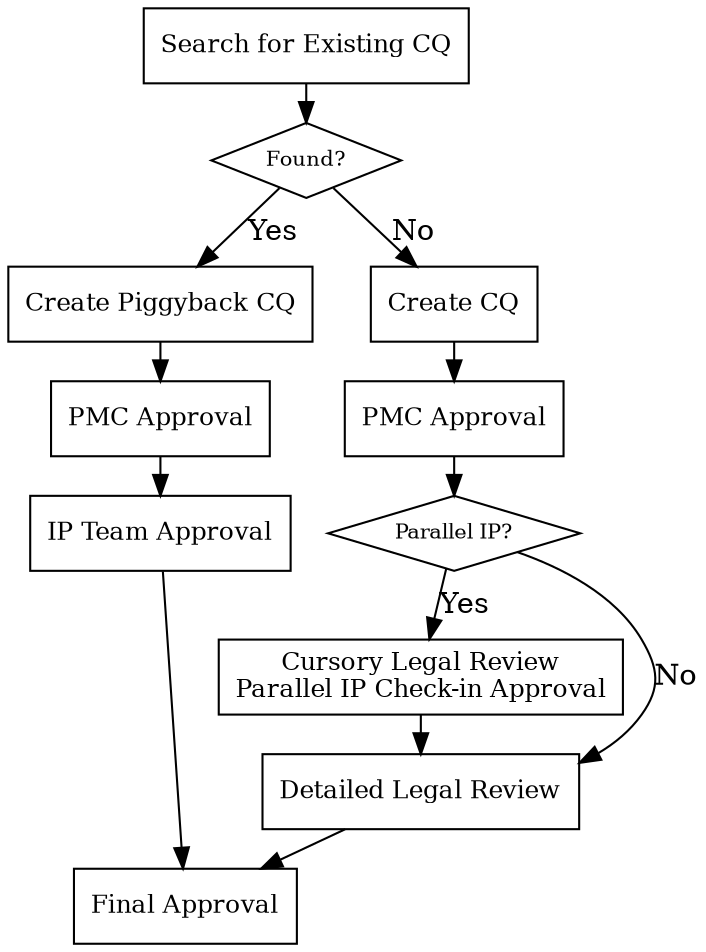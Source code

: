 digraph {
	// Graph properties
	bgcolor=transparent
	
    graph [ranksep="0.25", nodesep="0.25"];
    
	// Nodes that define the key points in the process
	node [shape=box;style=filled;fillcolor=white;fontsize=12]
	search [label="Search for Existing CQ"]
	piggyback_create [label="Create Piggyback CQ", group=g1]
	piggyback_pmc [label="PMC Approval", group=g1]
	piggyback_ip_team [label="IP Team Approval", group=g1]
	
	new_create [label="Create CQ", group=g2]
	new_pmc [label="PMC Approval", group=g2]
	new_cursory [label="Cursory Legal Review\nParallel IP Check-in Approval", group=g2]
	new_detailed[ label="Detailed Legal Review", group=g2]
	
	final[label="Final Approval"]
	
	node [shape=diamond;style=filled;fillcolor=white;fontsize=10];
	search_found [label="Found?"]
	parallel [label="Parallel IP?", group=g2]
	
	search -> search_found
	search_found -> piggyback_create [label="Yes"]
	piggyback_create -> piggyback_pmc -> piggyback_ip_team -> final
	
	search_found -> new_create [label="No"]
	new_create -> new_pmc -> parallel
	
	parallel -> new_cursory [label="Yes"]
	new_cursory -> new_detailed
	
	parallel -> new_detailed [label="No"]
	
	new_detailed -> final
}